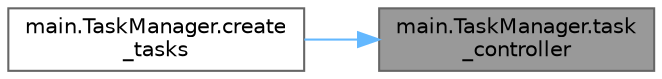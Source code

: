 digraph "main.TaskManager.task_controller"
{
 // LATEX_PDF_SIZE
  bgcolor="transparent";
  edge [fontname=Helvetica,fontsize=10,labelfontname=Helvetica,labelfontsize=10];
  node [fontname=Helvetica,fontsize=10,shape=box,height=0.2,width=0.4];
  rankdir="RL";
  Node1 [id="Node000001",label="main.TaskManager.task\l_controller",height=0.2,width=0.4,color="gray40", fillcolor="grey60", style="filled", fontcolor="black",tooltip=" "];
  Node1 -> Node2 [id="edge1_Node000001_Node000002",dir="back",color="steelblue1",style="solid",tooltip=" "];
  Node2 [id="Node000002",label="main.TaskManager.create\l_tasks",height=0.2,width=0.4,color="grey40", fillcolor="white", style="filled",URL="$classmain_1_1_task_manager.html#a975203972b7a4e3aede570c700044359",tooltip=" "];
}
